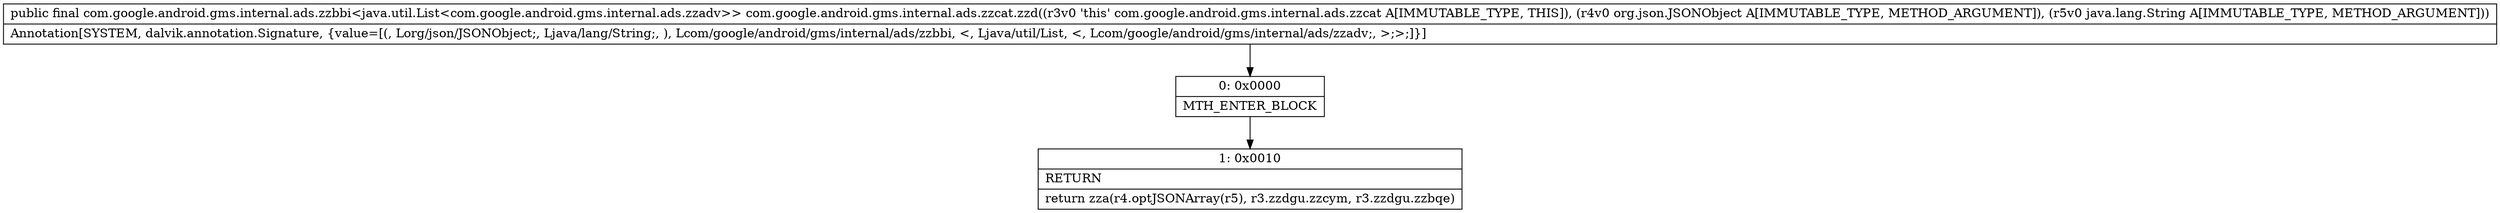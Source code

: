 digraph "CFG forcom.google.android.gms.internal.ads.zzcat.zzd(Lorg\/json\/JSONObject;Ljava\/lang\/String;)Lcom\/google\/android\/gms\/internal\/ads\/zzbbi;" {
Node_0 [shape=record,label="{0\:\ 0x0000|MTH_ENTER_BLOCK\l}"];
Node_1 [shape=record,label="{1\:\ 0x0010|RETURN\l|return zza(r4.optJSONArray(r5), r3.zzdgu.zzcym, r3.zzdgu.zzbqe)\l}"];
MethodNode[shape=record,label="{public final com.google.android.gms.internal.ads.zzbbi\<java.util.List\<com.google.android.gms.internal.ads.zzadv\>\> com.google.android.gms.internal.ads.zzcat.zzd((r3v0 'this' com.google.android.gms.internal.ads.zzcat A[IMMUTABLE_TYPE, THIS]), (r4v0 org.json.JSONObject A[IMMUTABLE_TYPE, METHOD_ARGUMENT]), (r5v0 java.lang.String A[IMMUTABLE_TYPE, METHOD_ARGUMENT]))  | Annotation[SYSTEM, dalvik.annotation.Signature, \{value=[(, Lorg\/json\/JSONObject;, Ljava\/lang\/String;, ), Lcom\/google\/android\/gms\/internal\/ads\/zzbbi, \<, Ljava\/util\/List, \<, Lcom\/google\/android\/gms\/internal\/ads\/zzadv;, \>;\>;]\}]\l}"];
MethodNode -> Node_0;
Node_0 -> Node_1;
}

